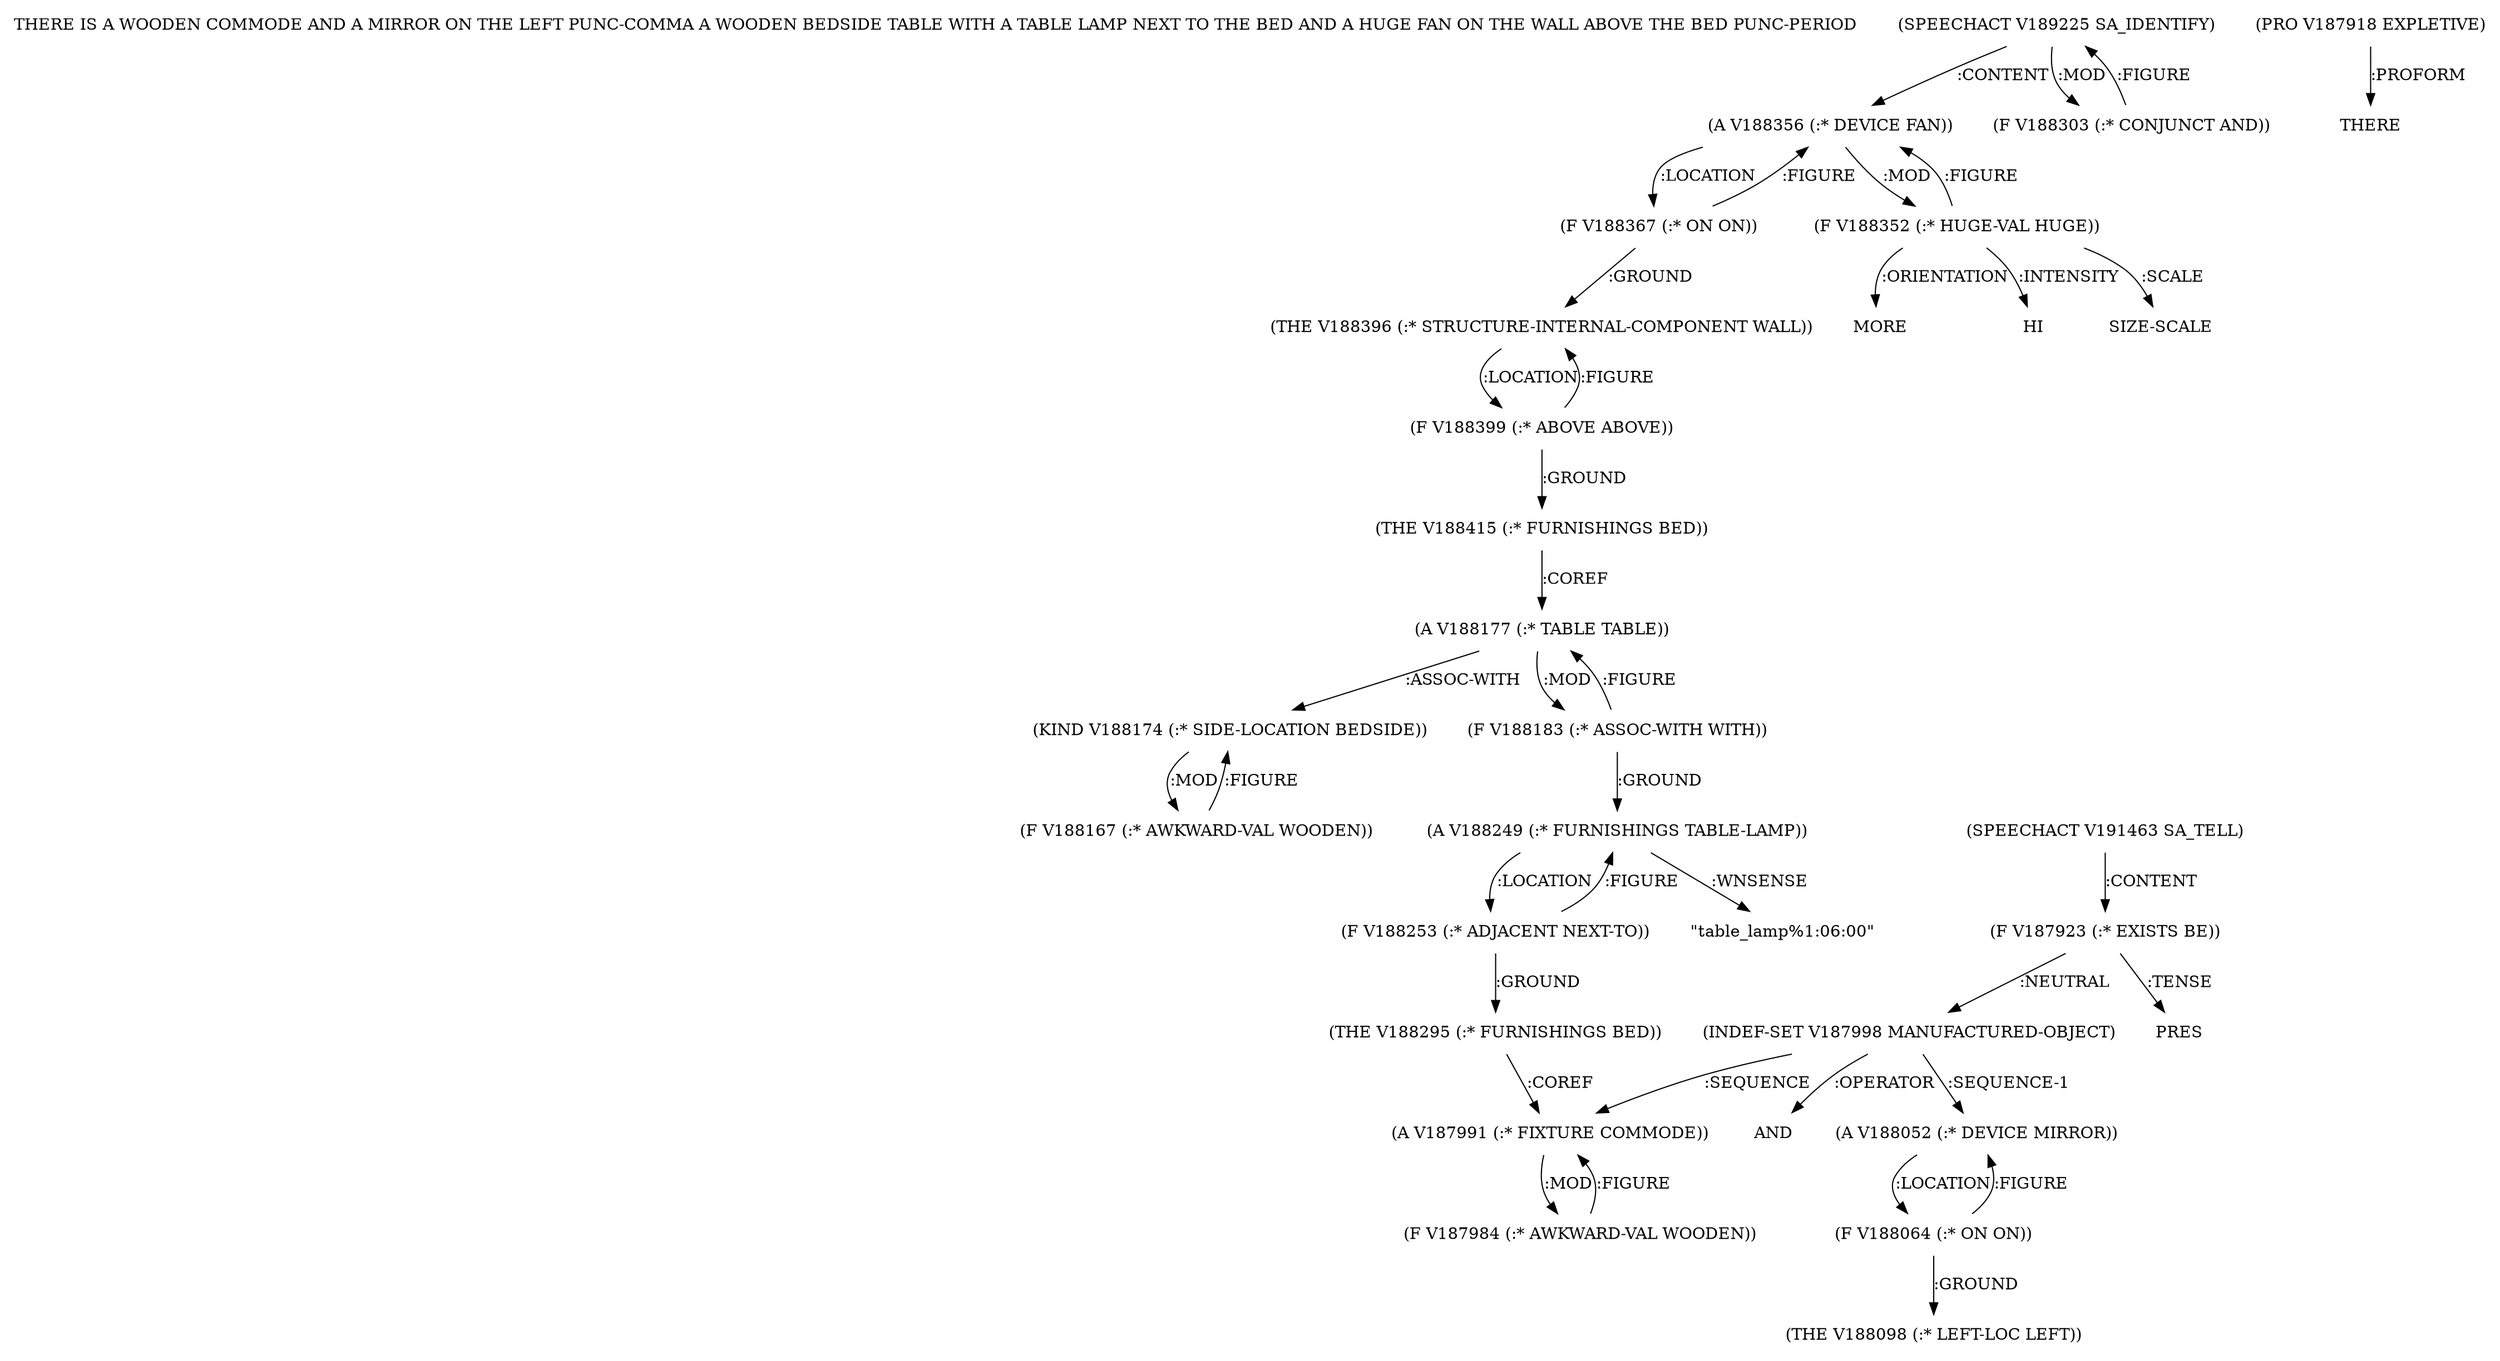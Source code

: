 digraph Terms {
  node [shape=none]
  "THERE IS A WOODEN COMMODE AND A MIRROR ON THE LEFT PUNC-COMMA A WOODEN BEDSIDE TABLE WITH A TABLE LAMP NEXT TO THE BED AND A HUGE FAN ON THE WALL ABOVE THE BED PUNC-PERIOD"
  "V189225" [label="(SPEECHACT V189225 SA_IDENTIFY)"]
  "V189225" -> "V188356" [label=":CONTENT"]
  "V189225" -> "V188303" [label=":MOD"]
  "V188303" [label="(F V188303 (:* CONJUNCT AND))"]
  "V188303" -> "V189225" [label=":FIGURE"]
  "V188356" [label="(A V188356 (:* DEVICE FAN))"]
  "V188356" -> "V188367" [label=":LOCATION"]
  "V188356" -> "V188352" [label=":MOD"]
  "V188352" [label="(F V188352 (:* HUGE-VAL HUGE))"]
  "V188352" -> "NT198632" [label=":ORIENTATION"]
  "NT198632" [label="MORE"]
  "V188352" -> "NT198633" [label=":INTENSITY"]
  "NT198633" [label="HI"]
  "V188352" -> "V188356" [label=":FIGURE"]
  "V188352" -> "NT198634" [label=":SCALE"]
  "NT198634" [label="SIZE-SCALE"]
  "V188367" [label="(F V188367 (:* ON ON))"]
  "V188367" -> "V188396" [label=":GROUND"]
  "V188367" -> "V188356" [label=":FIGURE"]
  "V188396" [label="(THE V188396 (:* STRUCTURE-INTERNAL-COMPONENT WALL))"]
  "V188396" -> "V188399" [label=":LOCATION"]
  "V188399" [label="(F V188399 (:* ABOVE ABOVE))"]
  "V188399" -> "V188415" [label=":GROUND"]
  "V188399" -> "V188396" [label=":FIGURE"]
  "V188415" [label="(THE V188415 (:* FURNISHINGS BED))"]
  "V188415" -> "V188177" [label=":COREF"]
  "V188177" [label="(A V188177 (:* TABLE TABLE))"]
  "V188177" -> "V188174" [label=":ASSOC-WITH"]
  "V188177" -> "V188183" [label=":MOD"]
  "V188174" [label="(KIND V188174 (:* SIDE-LOCATION BEDSIDE))"]
  "V188174" -> "V188167" [label=":MOD"]
  "V188167" [label="(F V188167 (:* AWKWARD-VAL WOODEN))"]
  "V188167" -> "V188174" [label=":FIGURE"]
  "V188183" [label="(F V188183 (:* ASSOC-WITH WITH))"]
  "V188183" -> "V188249" [label=":GROUND"]
  "V188183" -> "V188177" [label=":FIGURE"]
  "V188249" [label="(A V188249 (:* FURNISHINGS TABLE-LAMP))"]
  "V188249" -> "V188253" [label=":LOCATION"]
  "V188249" -> "NT198635" [label=":WNSENSE"]
  "NT198635" [label="\"table_lamp%1:06:00\""]
  "V188253" [label="(F V188253 (:* ADJACENT NEXT-TO))"]
  "V188253" -> "V188295" [label=":GROUND"]
  "V188253" -> "V188249" [label=":FIGURE"]
  "V188295" [label="(THE V188295 (:* FURNISHINGS BED))"]
  "V188295" -> "V187991" [label=":COREF"]
  "V191463" [label="(SPEECHACT V191463 SA_TELL)"]
  "V191463" -> "V187923" [label=":CONTENT"]
  "V187923" [label="(F V187923 (:* EXISTS BE))"]
  "V187923" -> "V187998" [label=":NEUTRAL"]
  "V187923" -> "NT198636" [label=":TENSE"]
  "NT198636" [label="PRES"]
  "V187918" [label="(PRO V187918 EXPLETIVE)"]
  "V187918" -> "NT198637" [label=":PROFORM"]
  "NT198637" [label="THERE"]
  "V187998" [label="(INDEF-SET V187998 MANUFACTURED-OBJECT)"]
  "V187998" -> "NT198638" [label=":OPERATOR"]
  "NT198638" [label="AND"]
  "V187998" -> "V187991" [label=":SEQUENCE"]
  "V187998" -> "V188052" [label=":SEQUENCE-1"]
  "V187991" [label="(A V187991 (:* FIXTURE COMMODE))"]
  "V187991" -> "V187984" [label=":MOD"]
  "V187984" [label="(F V187984 (:* AWKWARD-VAL WOODEN))"]
  "V187984" -> "V187991" [label=":FIGURE"]
  "V188052" [label="(A V188052 (:* DEVICE MIRROR))"]
  "V188052" -> "V188064" [label=":LOCATION"]
  "V188064" [label="(F V188064 (:* ON ON))"]
  "V188064" -> "V188098" [label=":GROUND"]
  "V188064" -> "V188052" [label=":FIGURE"]
  "V188098" [label="(THE V188098 (:* LEFT-LOC LEFT))"]
}
